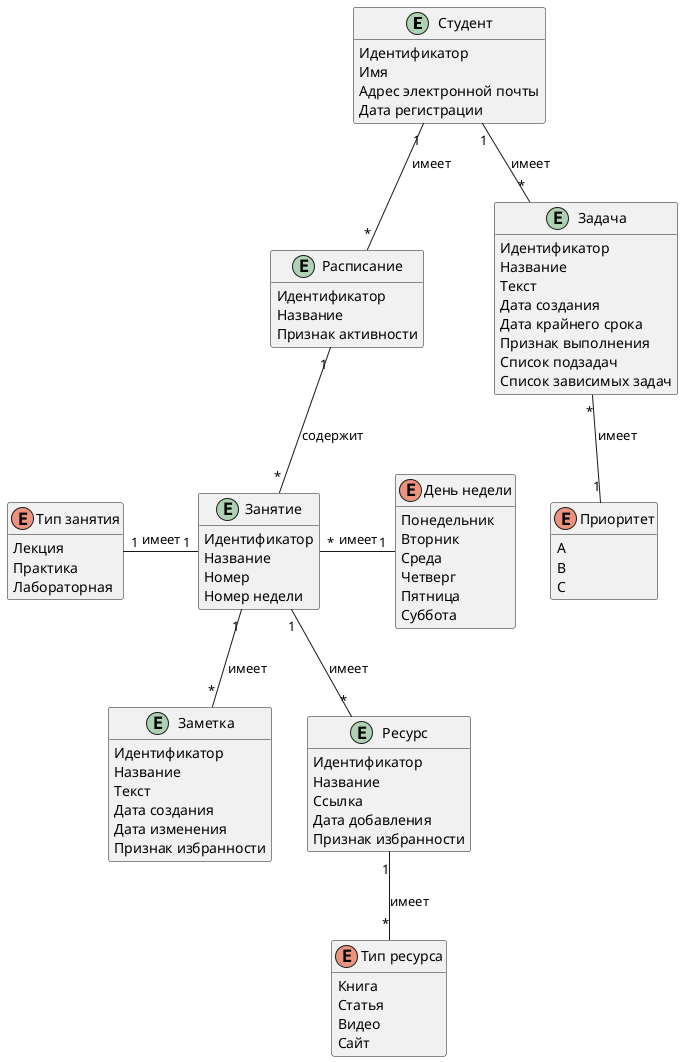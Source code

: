 @startuml "entity"

hide empty members

entity "Студент" as user {
    Идентификатор
    Имя
    Адрес электронной почты
    Дата регистрации
}

entity "Расписание" as schedule {
    Идентификатор
    Название
    Признак активности
}

entity "Занятие" as lesson {
    Идентификатор
    Название
    Номер
    Номер недели
}

enum "День недели" as day {
    Понедельник
    Вторник
    Среда
    Четверг
    Пятница
    Суббота
}

enum "Тип занятия" as lessonType {
    Лекция
    Практика
    Лабораторная
}

entity "Заметка" as note {
    Идентификатор
    Название
    Текст
    Дата создания
    Дата изменения
    Признак избранности
}

entity "Ресурс" as resource {
    Идентификатор
    Название
    Ссылка
    Дата добавления
    Признак избранности
}

enum "Тип ресурса" as resourceType {
    Книга
    Статья
    Видео
    Сайт
}

entity "Задача" as task {
    Идентификатор
    Название
    Текст
    Дата создания
    Дата крайнего срока
    Признак выполнения
    Список подзадач
    Список зависимых задач
}

enum "Приоритет" as priority {
    A
    B
    C
}

user "1" -- "*" schedule : "имеет"

schedule "1" -- "*" lesson : "содержит"
lesson "1" -l- "1" lessonType : "имеет"
lesson "*" -r- "1" day : "имеет"

'user "1" -- "*" note : "имеет"
lesson "1" -- "*" note : "имеет"

'user "1" -- "*" resource : "имеет"
lesson "1" -- "*" resource : "имеет"

resource "1" -- "*" resourceType : "имеет"

user "1" -- "*" task : "имеет"
task "*" -- "1" priority : "имеет"

@enduml